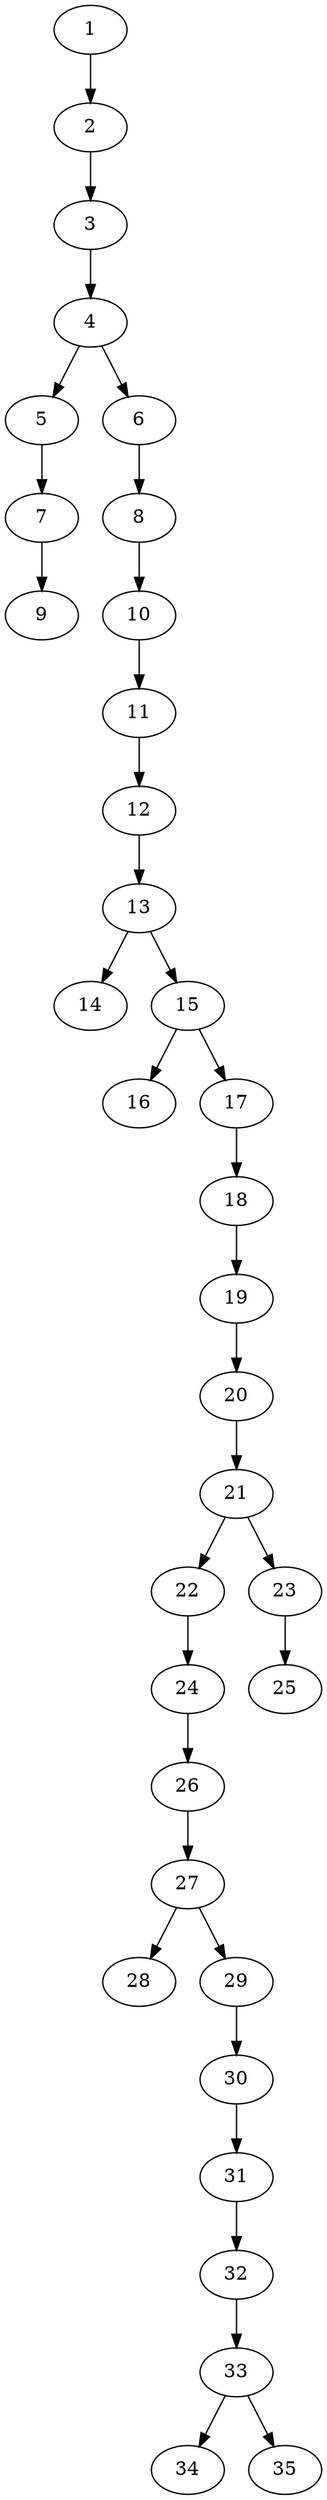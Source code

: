 // DAG automatically generated by daggen at Thu Oct  3 14:05:36 2019
// ./daggen --dot -n 35 --ccr 0.3 --fat 0.3 --regular 0.5 --density 0.5 --mindata 5242880 --maxdata 52428800 
digraph G {
  1 [size="17500160", alpha="0.03", expect_size="5250048"] 
  1 -> 2 [size ="5250048"]
  2 [size="115196587", alpha="0.09", expect_size="34558976"] 
  2 -> 3 [size ="34558976"]
  3 [size="166280533", alpha="0.10", expect_size="49884160"] 
  3 -> 4 [size ="49884160"]
  4 [size="105338880", alpha="0.07", expect_size="31601664"] 
  4 -> 5 [size ="31601664"]
  4 -> 6 [size ="31601664"]
  5 [size="109847893", alpha="0.16", expect_size="32954368"] 
  5 -> 7 [size ="32954368"]
  6 [size="58951680", alpha="0.18", expect_size="17685504"] 
  6 -> 8 [size ="17685504"]
  7 [size="93521920", alpha="0.03", expect_size="28056576"] 
  7 -> 9 [size ="28056576"]
  8 [size="42639360", alpha="0.05", expect_size="12791808"] 
  8 -> 10 [size ="12791808"]
  9 [size="44445013", alpha="0.09", expect_size="13333504"] 
  10 [size="55709013", alpha="0.12", expect_size="16712704"] 
  10 -> 11 [size ="16712704"]
  11 [size="139424427", alpha="0.12", expect_size="41827328"] 
  11 -> 12 [size ="41827328"]
  12 [size="164017493", alpha="0.13", expect_size="49205248"] 
  12 -> 13 [size ="49205248"]
  13 [size="80592213", alpha="0.14", expect_size="24177664"] 
  13 -> 14 [size ="24177664"]
  13 -> 15 [size ="24177664"]
  14 [size="157969067", alpha="0.15", expect_size="47390720"] 
  15 [size="56504320", alpha="0.01", expect_size="16951296"] 
  15 -> 16 [size ="16951296"]
  15 -> 17 [size ="16951296"]
  16 [size="25053867", alpha="0.06", expect_size="7516160"] 
  17 [size="168089600", alpha="0.16", expect_size="50426880"] 
  17 -> 18 [size ="50426880"]
  18 [size="34368853", alpha="0.02", expect_size="10310656"] 
  18 -> 19 [size ="10310656"]
  19 [size="76776107", alpha="0.01", expect_size="23032832"] 
  19 -> 20 [size ="23032832"]
  20 [size="147667627", alpha="0.05", expect_size="44300288"] 
  20 -> 21 [size ="44300288"]
  21 [size="84336640", alpha="0.09", expect_size="25300992"] 
  21 -> 22 [size ="25300992"]
  21 -> 23 [size ="25300992"]
  22 [size="24050347", alpha="0.06", expect_size="7215104"] 
  22 -> 24 [size ="7215104"]
  23 [size="125023573", alpha="0.01", expect_size="37507072"] 
  23 -> 25 [size ="37507072"]
  24 [size="81571840", alpha="0.07", expect_size="24471552"] 
  24 -> 26 [size ="24471552"]
  25 [size="39417173", alpha="0.06", expect_size="11825152"] 
  26 [size="49793707", alpha="0.09", expect_size="14938112"] 
  26 -> 27 [size ="14938112"]
  27 [size="98167467", alpha="0.03", expect_size="29450240"] 
  27 -> 28 [size ="29450240"]
  27 -> 29 [size ="29450240"]
  28 [size="64474453", alpha="0.19", expect_size="19342336"] 
  29 [size="78639787", alpha="0.19", expect_size="23591936"] 
  29 -> 30 [size ="23591936"]
  30 [size="86179840", alpha="0.04", expect_size="25853952"] 
  30 -> 31 [size ="25853952"]
  31 [size="125501440", alpha="0.04", expect_size="37650432"] 
  31 -> 32 [size ="37650432"]
  32 [size="39342080", alpha="0.03", expect_size="11802624"] 
  32 -> 33 [size ="11802624"]
  33 [size="82711893", alpha="0.10", expect_size="24813568"] 
  33 -> 34 [size ="24813568"]
  33 -> 35 [size ="24813568"]
  34 [size="89842347", alpha="0.15", expect_size="26952704"] 
  35 [size="148602880", alpha="0.04", expect_size="44580864"] 
}
